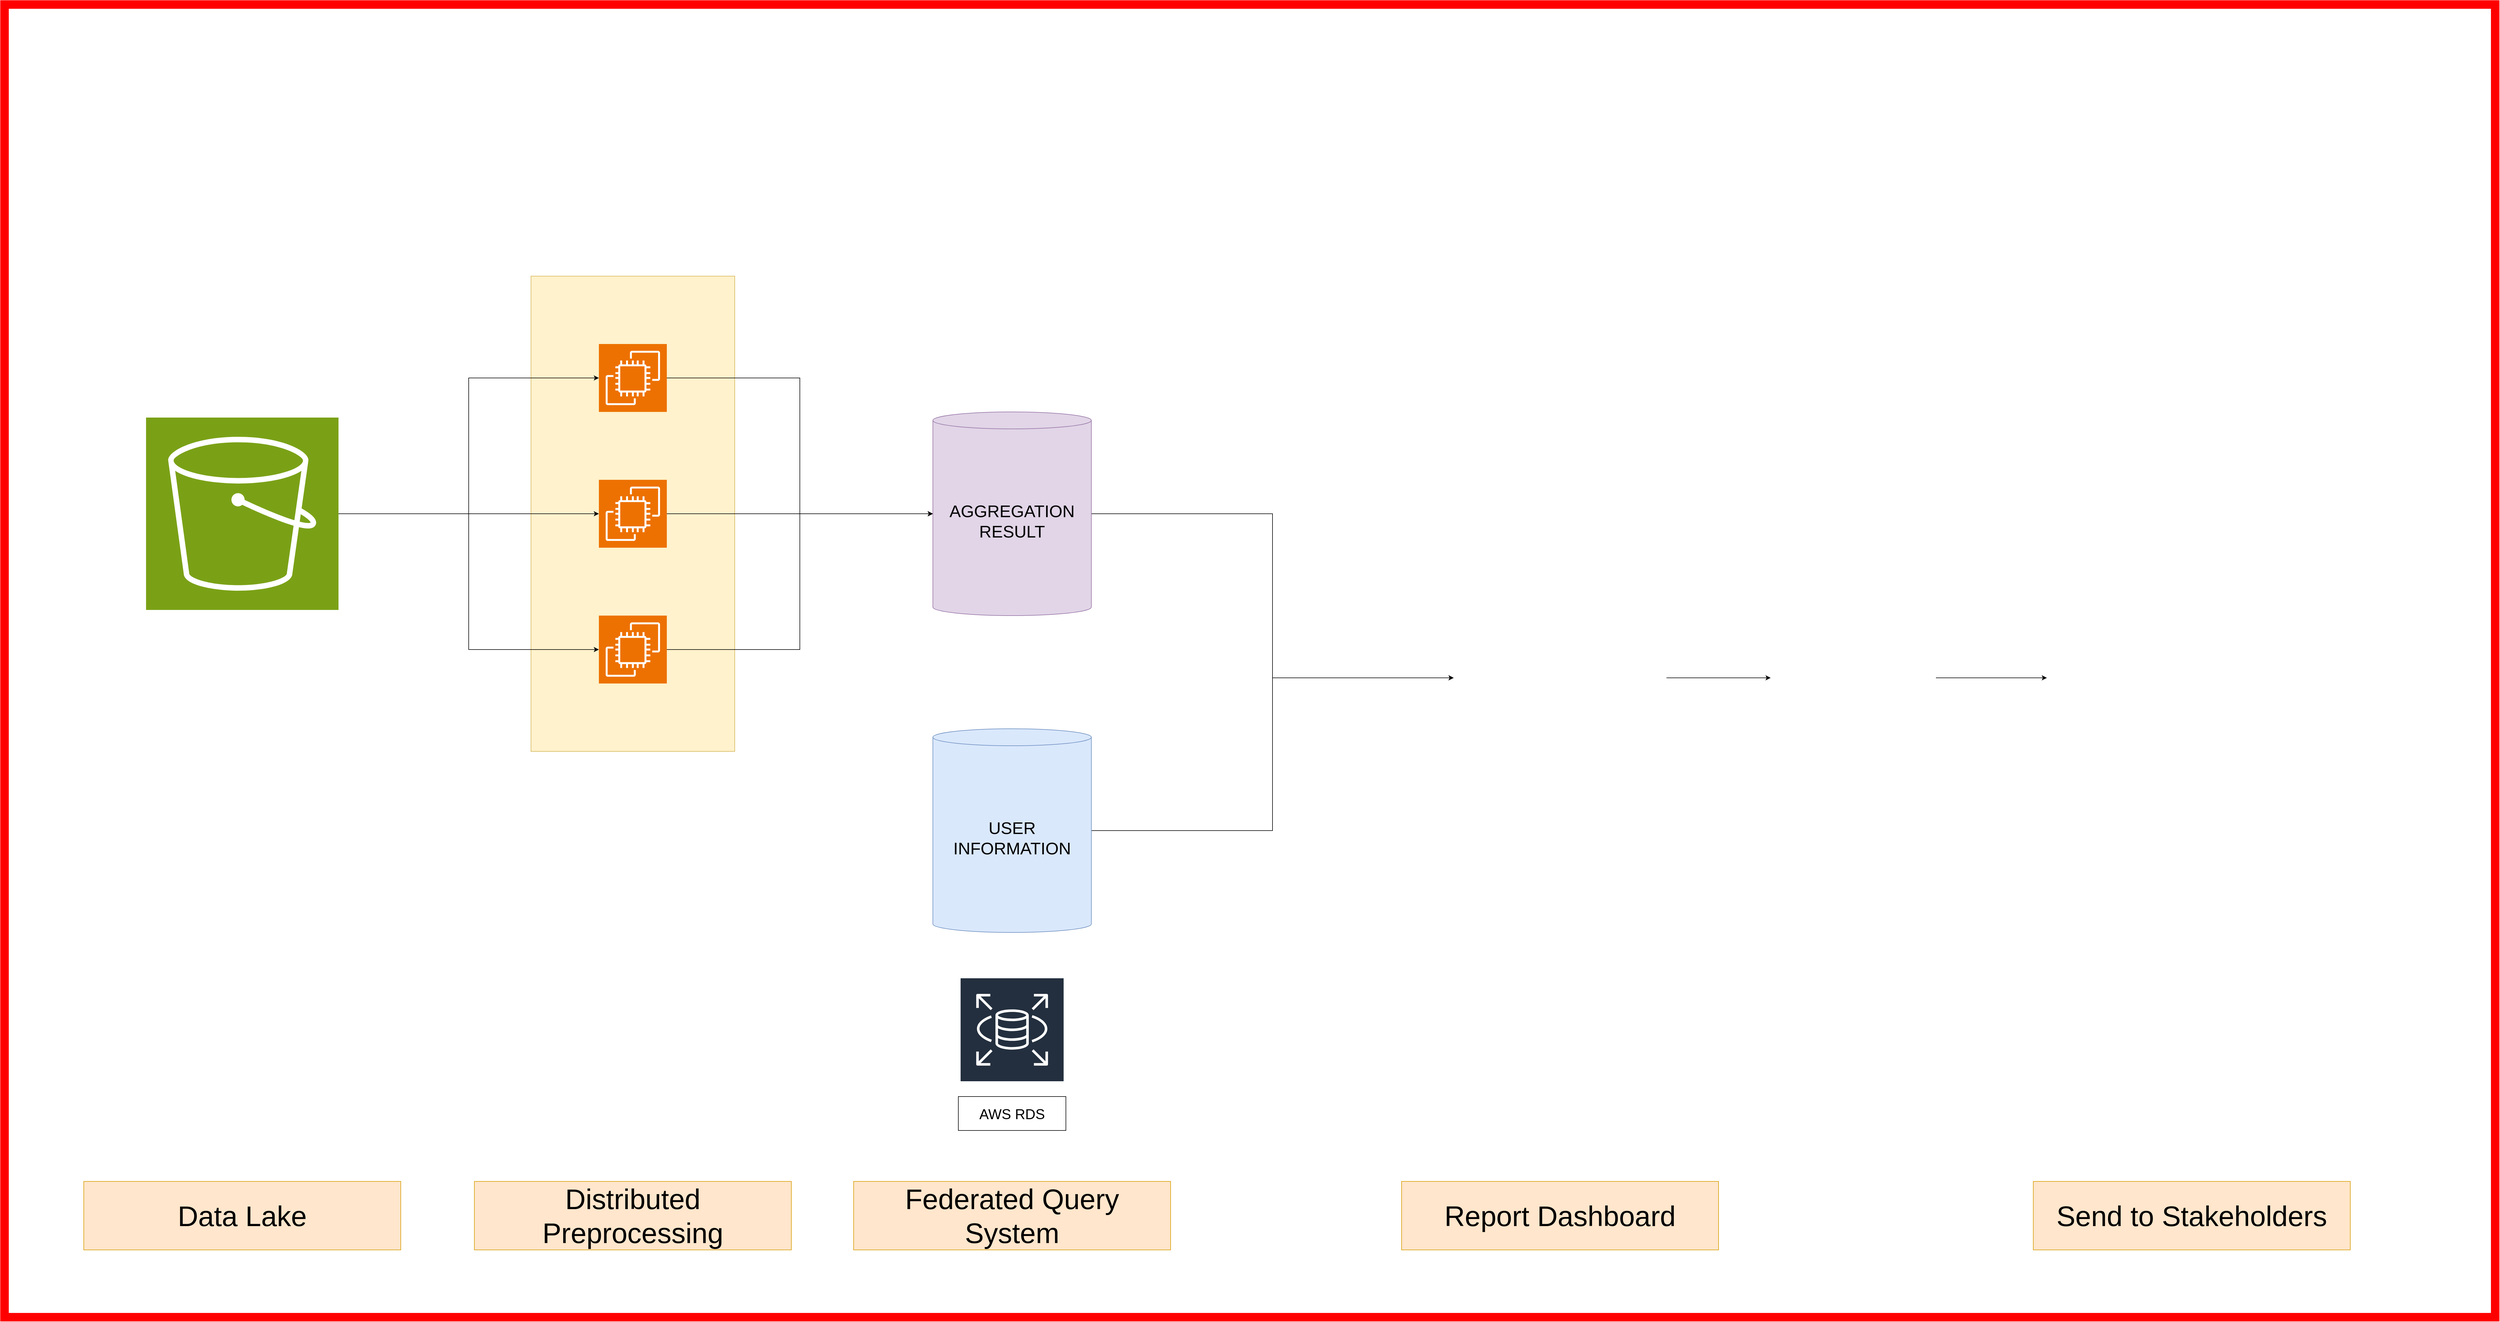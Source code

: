 <mxfile version="26.0.14">
  <diagram name="Page-1" id="x46fSb40kQ-E2BliE_0J">
    <mxGraphModel dx="5818" dy="4056" grid="1" gridSize="10" guides="1" tooltips="1" connect="1" arrows="1" fold="1" page="1" pageScale="1" pageWidth="850" pageHeight="1100" math="0" shadow="0">
      <root>
        <mxCell id="0" />
        <mxCell id="1" parent="0" />
        <mxCell id="VzICxWeTZ-MD_ZVvcSBD-43" value="" style="rounded=0;whiteSpace=wrap;html=1;strokeColor=#FF0000;strokeWidth=15;" parent="1" vertex="1">
          <mxGeometry x="-720" y="-640" width="4400" height="2320" as="geometry" />
        </mxCell>
        <mxCell id="VzICxWeTZ-MD_ZVvcSBD-7" value="" style="rounded=0;whiteSpace=wrap;html=1;fillColor=#fff2cc;strokeColor=#d6b656;" parent="1" vertex="1">
          <mxGeometry x="210" y="-160" width="360" height="840" as="geometry" />
        </mxCell>
        <mxCell id="VzICxWeTZ-MD_ZVvcSBD-9" style="edgeStyle=orthogonalEdgeStyle;rounded=0;orthogonalLoop=1;jettySize=auto;html=1;exitX=1;exitY=0.5;exitDx=0;exitDy=0;exitPerimeter=0;" parent="1" source="VzICxWeTZ-MD_ZVvcSBD-1" target="VzICxWeTZ-MD_ZVvcSBD-4" edge="1">
          <mxGeometry relative="1" as="geometry" />
        </mxCell>
        <mxCell id="VzICxWeTZ-MD_ZVvcSBD-1" value="" style="sketch=0;points=[[0,0,0],[0.25,0,0],[0.5,0,0],[0.75,0,0],[1,0,0],[0,1,0],[0.25,1,0],[0.5,1,0],[0.75,1,0],[1,1,0],[0,0.25,0],[0,0.5,0],[0,0.75,0],[1,0.25,0],[1,0.5,0],[1,0.75,0]];outlineConnect=0;fontColor=#232F3E;fillColor=#7AA116;strokeColor=#ffffff;dashed=0;verticalLabelPosition=bottom;verticalAlign=top;align=center;html=1;fontSize=12;fontStyle=0;aspect=fixed;shape=mxgraph.aws4.resourceIcon;resIcon=mxgraph.aws4.s3;" parent="1" vertex="1">
          <mxGeometry x="-470" y="90" width="340" height="340" as="geometry" />
        </mxCell>
        <mxCell id="VzICxWeTZ-MD_ZVvcSBD-4" value="" style="sketch=0;points=[[0,0,0],[0.25,0,0],[0.5,0,0],[0.75,0,0],[1,0,0],[0,1,0],[0.25,1,0],[0.5,1,0],[0.75,1,0],[1,1,0],[0,0.25,0],[0,0.5,0],[0,0.75,0],[1,0.25,0],[1,0.5,0],[1,0.75,0]];outlineConnect=0;fontColor=#232F3E;fillColor=#ED7100;strokeColor=#ffffff;dashed=0;verticalLabelPosition=bottom;verticalAlign=top;align=center;html=1;fontSize=12;fontStyle=0;aspect=fixed;shape=mxgraph.aws4.resourceIcon;resIcon=mxgraph.aws4.ec2;" parent="1" vertex="1">
          <mxGeometry x="330" y="200" width="120" height="120" as="geometry" />
        </mxCell>
        <mxCell id="VzICxWeTZ-MD_ZVvcSBD-5" value="" style="sketch=0;points=[[0,0,0],[0.25,0,0],[0.5,0,0],[0.75,0,0],[1,0,0],[0,1,0],[0.25,1,0],[0.5,1,0],[0.75,1,0],[1,1,0],[0,0.25,0],[0,0.5,0],[0,0.75,0],[1,0.25,0],[1,0.5,0],[1,0.75,0]];outlineConnect=0;fontColor=#232F3E;fillColor=#ED7100;strokeColor=#ffffff;dashed=0;verticalLabelPosition=bottom;verticalAlign=top;align=center;html=1;fontSize=12;fontStyle=0;aspect=fixed;shape=mxgraph.aws4.resourceIcon;resIcon=mxgraph.aws4.ec2;" parent="1" vertex="1">
          <mxGeometry x="330" y="-40" width="120" height="120" as="geometry" />
        </mxCell>
        <mxCell id="VzICxWeTZ-MD_ZVvcSBD-6" value="" style="sketch=0;points=[[0,0,0],[0.25,0,0],[0.5,0,0],[0.75,0,0],[1,0,0],[0,1,0],[0.25,1,0],[0.5,1,0],[0.75,1,0],[1,1,0],[0,0.25,0],[0,0.5,0],[0,0.75,0],[1,0.25,0],[1,0.5,0],[1,0.75,0]];outlineConnect=0;fontColor=#232F3E;fillColor=#ED7100;strokeColor=#ffffff;dashed=0;verticalLabelPosition=bottom;verticalAlign=top;align=center;html=1;fontSize=12;fontStyle=0;aspect=fixed;shape=mxgraph.aws4.resourceIcon;resIcon=mxgraph.aws4.ec2;" parent="1" vertex="1">
          <mxGeometry x="330" y="440" width="120" height="120" as="geometry" />
        </mxCell>
        <mxCell id="VzICxWeTZ-MD_ZVvcSBD-8" style="edgeStyle=orthogonalEdgeStyle;rounded=0;orthogonalLoop=1;jettySize=auto;html=1;exitX=1;exitY=0.5;exitDx=0;exitDy=0;exitPerimeter=0;entryX=0;entryY=0.5;entryDx=0;entryDy=0;entryPerimeter=0;" parent="1" source="VzICxWeTZ-MD_ZVvcSBD-1" target="VzICxWeTZ-MD_ZVvcSBD-5" edge="1">
          <mxGeometry relative="1" as="geometry" />
        </mxCell>
        <mxCell id="VzICxWeTZ-MD_ZVvcSBD-10" style="edgeStyle=orthogonalEdgeStyle;rounded=0;orthogonalLoop=1;jettySize=auto;html=1;exitX=1;exitY=0.5;exitDx=0;exitDy=0;exitPerimeter=0;entryX=0;entryY=0.5;entryDx=0;entryDy=0;entryPerimeter=0;" parent="1" source="VzICxWeTZ-MD_ZVvcSBD-1" target="VzICxWeTZ-MD_ZVvcSBD-6" edge="1">
          <mxGeometry relative="1" as="geometry" />
        </mxCell>
        <mxCell id="VzICxWeTZ-MD_ZVvcSBD-11" value="" style="shape=image;verticalLabelPosition=bottom;labelBackgroundColor=default;verticalAlign=top;aspect=fixed;imageAspect=0;image=https://upload.wikimedia.org/wikipedia/commons/thumb/f/f3/Apache_Spark_logo.svg/1200px-Apache_Spark_logo.svg.png;" parent="1" vertex="1">
          <mxGeometry x="210" y="-380" width="360" height="187.2" as="geometry" />
        </mxCell>
        <mxCell id="VzICxWeTZ-MD_ZVvcSBD-28" style="edgeStyle=orthogonalEdgeStyle;rounded=0;orthogonalLoop=1;jettySize=auto;html=1;exitX=1;exitY=0.5;exitDx=0;exitDy=0;exitPerimeter=0;" parent="1" source="VzICxWeTZ-MD_ZVvcSBD-13" target="VzICxWeTZ-MD_ZVvcSBD-27" edge="1">
          <mxGeometry relative="1" as="geometry" />
        </mxCell>
        <mxCell id="VzICxWeTZ-MD_ZVvcSBD-13" value="&lt;font style=&quot;font-size: 30px;&quot;&gt;AGGREGATION RESULT&lt;/font&gt;" style="shape=cylinder3;whiteSpace=wrap;html=1;boundedLbl=1;backgroundOutline=1;size=15;fillColor=#e1d5e7;strokeColor=#9673a6;" parent="1" vertex="1">
          <mxGeometry x="920" y="80" width="280" height="360" as="geometry" />
        </mxCell>
        <mxCell id="VzICxWeTZ-MD_ZVvcSBD-14" style="edgeStyle=orthogonalEdgeStyle;rounded=0;orthogonalLoop=1;jettySize=auto;html=1;exitX=1;exitY=0.5;exitDx=0;exitDy=0;exitPerimeter=0;entryX=0;entryY=0.5;entryDx=0;entryDy=0;entryPerimeter=0;" parent="1" source="VzICxWeTZ-MD_ZVvcSBD-5" target="VzICxWeTZ-MD_ZVvcSBD-13" edge="1">
          <mxGeometry relative="1" as="geometry" />
        </mxCell>
        <mxCell id="VzICxWeTZ-MD_ZVvcSBD-15" style="edgeStyle=orthogonalEdgeStyle;rounded=0;orthogonalLoop=1;jettySize=auto;html=1;exitX=1;exitY=0.5;exitDx=0;exitDy=0;exitPerimeter=0;entryX=0;entryY=0.5;entryDx=0;entryDy=0;entryPerimeter=0;" parent="1" source="VzICxWeTZ-MD_ZVvcSBD-4" target="VzICxWeTZ-MD_ZVvcSBD-13" edge="1">
          <mxGeometry relative="1" as="geometry" />
        </mxCell>
        <mxCell id="VzICxWeTZ-MD_ZVvcSBD-16" style="edgeStyle=orthogonalEdgeStyle;rounded=0;orthogonalLoop=1;jettySize=auto;html=1;exitX=1;exitY=0.5;exitDx=0;exitDy=0;exitPerimeter=0;entryX=0;entryY=0.5;entryDx=0;entryDy=0;entryPerimeter=0;" parent="1" source="VzICxWeTZ-MD_ZVvcSBD-6" target="VzICxWeTZ-MD_ZVvcSBD-13" edge="1">
          <mxGeometry relative="1" as="geometry" />
        </mxCell>
        <mxCell id="VzICxWeTZ-MD_ZVvcSBD-29" style="edgeStyle=orthogonalEdgeStyle;rounded=0;orthogonalLoop=1;jettySize=auto;html=1;exitX=1;exitY=0.5;exitDx=0;exitDy=0;exitPerimeter=0;entryX=0;entryY=0.5;entryDx=0;entryDy=0;" parent="1" source="VzICxWeTZ-MD_ZVvcSBD-21" target="VzICxWeTZ-MD_ZVvcSBD-27" edge="1">
          <mxGeometry relative="1" as="geometry" />
        </mxCell>
        <mxCell id="VzICxWeTZ-MD_ZVvcSBD-21" value="&lt;font style=&quot;font-size: 30px;&quot;&gt;USER INFORMATION&lt;/font&gt;" style="shape=cylinder3;whiteSpace=wrap;html=1;boundedLbl=1;backgroundOutline=1;size=15;fillColor=#dae8fc;strokeColor=#6c8ebf;" parent="1" vertex="1">
          <mxGeometry x="920" y="640" width="280" height="360" as="geometry" />
        </mxCell>
        <mxCell id="VzICxWeTZ-MD_ZVvcSBD-22" value="" style="shape=image;verticalLabelPosition=bottom;labelBackgroundColor=default;verticalAlign=top;aspect=fixed;imageAspect=0;image=https://upload.wikimedia.org/wikipedia/commons/thumb/b/bb/Apache_Hive_logo.svg/1200px-Apache_Hive_logo.svg.png;" parent="1" vertex="1">
          <mxGeometry x="955.56" y="-188" width="208.89" height="188" as="geometry" />
        </mxCell>
        <mxCell id="VzICxWeTZ-MD_ZVvcSBD-23" value="Amazon RDS" style="sketch=0;outlineConnect=0;fontColor=#232F3E;gradientColor=none;strokeColor=#ffffff;fillColor=#232F3E;dashed=0;verticalLabelPosition=middle;verticalAlign=bottom;align=center;html=1;whiteSpace=wrap;fontSize=10;fontStyle=1;spacing=3;shape=mxgraph.aws4.productIcon;prIcon=mxgraph.aws4.rds;" parent="1" vertex="1">
          <mxGeometry x="968" y="1080" width="184" height="230" as="geometry" />
        </mxCell>
        <mxCell id="VzICxWeTZ-MD_ZVvcSBD-36" style="edgeStyle=orthogonalEdgeStyle;rounded=0;orthogonalLoop=1;jettySize=auto;html=1;exitX=1;exitY=0.5;exitDx=0;exitDy=0;entryX=0;entryY=0.5;entryDx=0;entryDy=0;" parent="1" source="VzICxWeTZ-MD_ZVvcSBD-27" target="VzICxWeTZ-MD_ZVvcSBD-32" edge="1">
          <mxGeometry relative="1" as="geometry" />
        </mxCell>
        <mxCell id="VzICxWeTZ-MD_ZVvcSBD-27" value="" style="shape=image;verticalLabelPosition=bottom;labelBackgroundColor=default;verticalAlign=top;aspect=fixed;imageAspect=0;image=https://cdn-icons-png.flaticon.com/512/5581/5581393.png;" parent="1" vertex="1">
          <mxGeometry x="1840" y="362" width="376" height="376" as="geometry" />
        </mxCell>
        <mxCell id="VzICxWeTZ-MD_ZVvcSBD-30" value="" style="shape=image;verticalLabelPosition=bottom;labelBackgroundColor=default;verticalAlign=top;aspect=fixed;imageAspect=0;image=https://prestodb.github.io/img/logo-presto-color.svg;" parent="1" vertex="1">
          <mxGeometry x="1570" y="460" width="237.41" height="75" as="geometry" />
        </mxCell>
        <mxCell id="VzICxWeTZ-MD_ZVvcSBD-37" style="edgeStyle=orthogonalEdgeStyle;rounded=0;orthogonalLoop=1;jettySize=auto;html=1;exitX=1;exitY=0.5;exitDx=0;exitDy=0;" parent="1" source="VzICxWeTZ-MD_ZVvcSBD-32" target="VzICxWeTZ-MD_ZVvcSBD-34" edge="1">
          <mxGeometry relative="1" as="geometry" />
        </mxCell>
        <mxCell id="VzICxWeTZ-MD_ZVvcSBD-32" value="" style="shape=image;verticalLabelPosition=bottom;labelBackgroundColor=default;verticalAlign=top;aspect=fixed;imageAspect=0;image=https://cdn-icons-png.flaticon.com/512/8748/8748009.png;" parent="1" vertex="1">
          <mxGeometry x="2400" y="404" width="292" height="292" as="geometry" />
        </mxCell>
        <mxCell id="VzICxWeTZ-MD_ZVvcSBD-34" value="" style="shape=image;verticalLabelPosition=bottom;labelBackgroundColor=default;verticalAlign=top;aspect=fixed;imageAspect=0;image=https://cdn-icons-png.flaticon.com/512/3474/3474885.png;" parent="1" vertex="1">
          <mxGeometry x="2888" y="294" width="512" height="512" as="geometry" />
        </mxCell>
        <mxCell id="VzICxWeTZ-MD_ZVvcSBD-38" value="&lt;font style=&quot;font-size: 50px;&quot;&gt;Data Lake&lt;/font&gt;" style="rounded=0;whiteSpace=wrap;html=1;fillColor=#ffe6cc;strokeColor=#d79b00;" parent="1" vertex="1">
          <mxGeometry x="-580" y="1440" width="560" height="121.08" as="geometry" />
        </mxCell>
        <mxCell id="VzICxWeTZ-MD_ZVvcSBD-39" value="&lt;font style=&quot;font-size: 50px;&quot;&gt;Distributed Preprocessing&lt;/font&gt;" style="rounded=0;whiteSpace=wrap;html=1;fillColor=#ffe6cc;strokeColor=#d79b00;" parent="1" vertex="1">
          <mxGeometry x="110" y="1440" width="560" height="121.08" as="geometry" />
        </mxCell>
        <mxCell id="VzICxWeTZ-MD_ZVvcSBD-40" value="&lt;font style=&quot;font-size: 50px;&quot;&gt;Federated Query System&lt;/font&gt;" style="rounded=0;whiteSpace=wrap;html=1;fillColor=#ffe6cc;strokeColor=#d79b00;" parent="1" vertex="1">
          <mxGeometry x="780" y="1440" width="560" height="121.08" as="geometry" />
        </mxCell>
        <mxCell id="VzICxWeTZ-MD_ZVvcSBD-41" value="&lt;font style=&quot;font-size: 50px;&quot;&gt;Report Dashboard&lt;/font&gt;" style="rounded=0;whiteSpace=wrap;html=1;fillColor=#ffe6cc;strokeColor=#d79b00;" parent="1" vertex="1">
          <mxGeometry x="1748.01" y="1440" width="560" height="121.08" as="geometry" />
        </mxCell>
        <mxCell id="VzICxWeTZ-MD_ZVvcSBD-42" value="&lt;font style=&quot;font-size: 50px;&quot;&gt;Send to Stakeholders&lt;/font&gt;" style="rounded=0;whiteSpace=wrap;html=1;fillColor=#ffe6cc;strokeColor=#d79b00;" parent="1" vertex="1">
          <mxGeometry x="2864" y="1440" width="560" height="121.08" as="geometry" />
        </mxCell>
        <mxCell id="VzICxWeTZ-MD_ZVvcSBD-44" value="" style="shape=image;verticalLabelPosition=bottom;labelBackgroundColor=default;verticalAlign=top;aspect=fixed;imageAspect=0;image=https://upload.wikimedia.org/wikipedia/commons/d/de/AirflowLogo.png;" parent="1" vertex="1">
          <mxGeometry x="2440" y="-600" width="1200" height="464" as="geometry" />
        </mxCell>
        <mxCell id="VzICxWeTZ-MD_ZVvcSBD-45" value="&lt;font style=&quot;font-size: 25px;&quot;&gt;AWS RDS&lt;/font&gt;" style="rounded=0;whiteSpace=wrap;html=1;" parent="1" vertex="1">
          <mxGeometry x="965" y="1290" width="190" height="60" as="geometry" />
        </mxCell>
      </root>
    </mxGraphModel>
  </diagram>
</mxfile>
